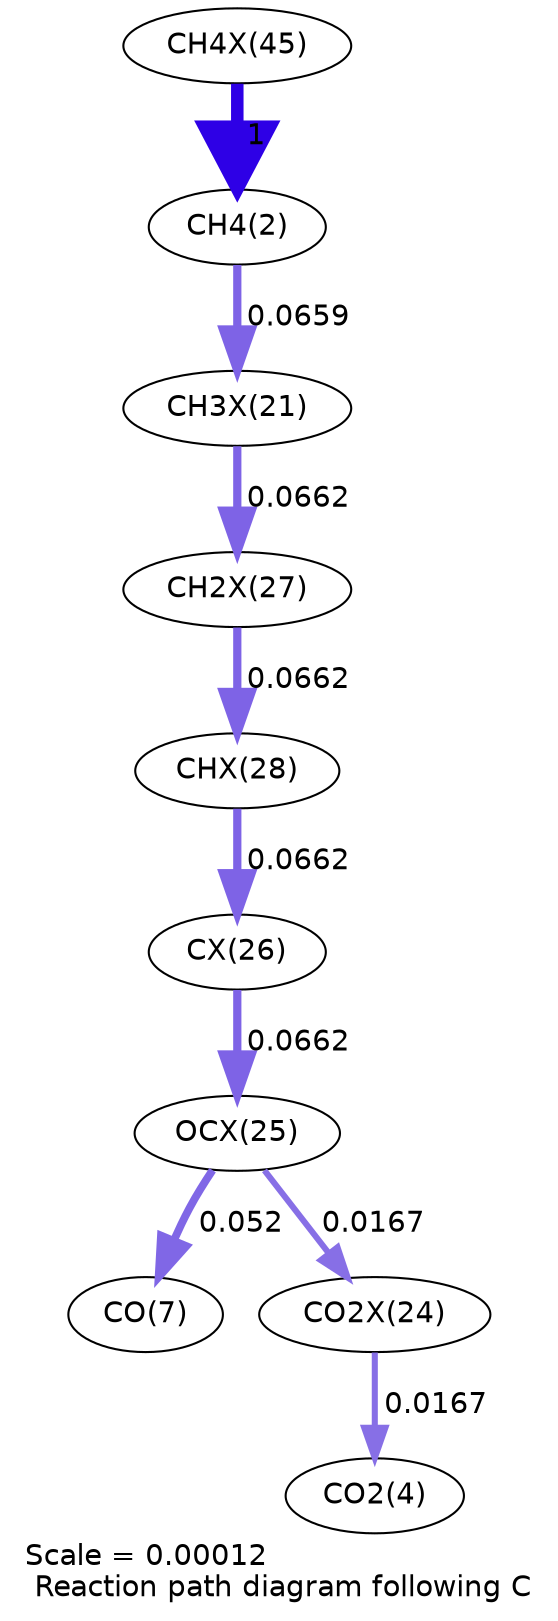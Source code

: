 digraph reaction_paths {
center=1;
s32 -> s4[fontname="Helvetica", penwidth=6, arrowsize=3, color="0.7, 1.5, 0.9"
, label=" 1"];
s4 -> s24[fontname="Helvetica", penwidth=3.95, arrowsize=1.97, color="0.7, 0.566, 0.9"
, label=" 0.0659"];
s24 -> s30[fontname="Helvetica", penwidth=3.95, arrowsize=1.97, color="0.7, 0.566, 0.9"
, label=" 0.0662"];
s30 -> s31[fontname="Helvetica", penwidth=3.95, arrowsize=1.97, color="0.7, 0.566, 0.9"
, label=" 0.0662"];
s31 -> s29[fontname="Helvetica", penwidth=3.95, arrowsize=1.97, color="0.7, 0.566, 0.9"
, label=" 0.0662"];
s29 -> s28[fontname="Helvetica", penwidth=3.95, arrowsize=1.97, color="0.7, 0.566, 0.9"
, label=" 0.0662"];
s28 -> s9[fontname="Helvetica", penwidth=3.77, arrowsize=1.88, color="0.7, 0.552, 0.9"
, label=" 0.052"];
s28 -> s27[fontname="Helvetica", penwidth=2.91, arrowsize=1.45, color="0.7, 0.517, 0.9"
, label=" 0.0167"];
s27 -> s6[fontname="Helvetica", penwidth=2.91, arrowsize=1.45, color="0.7, 0.517, 0.9"
, label=" 0.0167"];
s4 [ fontname="Helvetica", label="CH4(2)"];
s6 [ fontname="Helvetica", label="CO2(4)"];
s9 [ fontname="Helvetica", label="CO(7)"];
s24 [ fontname="Helvetica", label="CH3X(21)"];
s27 [ fontname="Helvetica", label="CO2X(24)"];
s28 [ fontname="Helvetica", label="OCX(25)"];
s29 [ fontname="Helvetica", label="CX(26)"];
s30 [ fontname="Helvetica", label="CH2X(27)"];
s31 [ fontname="Helvetica", label="CHX(28)"];
s32 [ fontname="Helvetica", label="CH4X(45)"];
 label = "Scale = 0.00012\l Reaction path diagram following C";
 fontname = "Helvetica";
}
